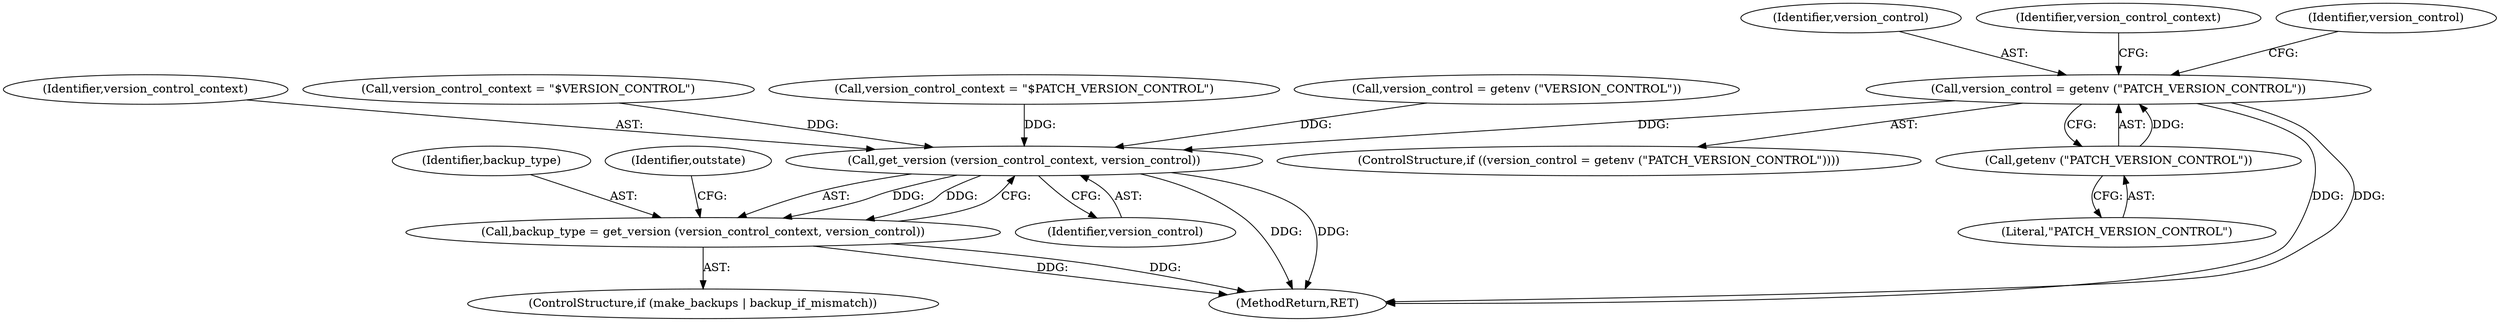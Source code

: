 digraph "0_savannah_17953b5893f7c9835f0dd2a704ba04e0371d2cbd@API" {
"1000242" [label="(Call,version_control = getenv (\"PATCH_VERSION_CONTROL\"))"];
"1000244" [label="(Call,getenv (\"PATCH_VERSION_CONTROL\"))"];
"1000280" [label="(Call,get_version (version_control_context, version_control))"];
"1000278" [label="(Call,backup_type = get_version (version_control_context, version_control))"];
"1000281" [label="(Identifier,version_control_context)"];
"1000255" [label="(Call,version_control_context = \"$VERSION_CONTROL\")"];
"1000243" [label="(Identifier,version_control)"];
"1000241" [label="(ControlStructure,if ((version_control = getenv (\"PATCH_VERSION_CONTROL\"))))"];
"1000244" [label="(Call,getenv (\"PATCH_VERSION_CONTROL\"))"];
"1000247" [label="(Identifier,version_control_context)"];
"1000280" [label="(Call,get_version (version_control_context, version_control))"];
"1000278" [label="(Call,backup_type = get_version (version_control_context, version_control))"];
"1000246" [label="(Call,version_control_context = \"$PATCH_VERSION_CONTROL\")"];
"1000279" [label="(Identifier,backup_type)"];
"1000251" [label="(Call,version_control = getenv (\"VERSION_CONTROL\"))"];
"1000285" [label="(Identifier,outstate)"];
"1000245" [label="(Literal,\"PATCH_VERSION_CONTROL\")"];
"1000242" [label="(Call,version_control = getenv (\"PATCH_VERSION_CONTROL\"))"];
"1000282" [label="(Identifier,version_control)"];
"1000311" [label="(MethodReturn,RET)"];
"1000274" [label="(ControlStructure,if (make_backups | backup_if_mismatch))"];
"1000252" [label="(Identifier,version_control)"];
"1000242" -> "1000241"  [label="AST: "];
"1000242" -> "1000244"  [label="CFG: "];
"1000243" -> "1000242"  [label="AST: "];
"1000244" -> "1000242"  [label="AST: "];
"1000247" -> "1000242"  [label="CFG: "];
"1000252" -> "1000242"  [label="CFG: "];
"1000242" -> "1000311"  [label="DDG: "];
"1000242" -> "1000311"  [label="DDG: "];
"1000244" -> "1000242"  [label="DDG: "];
"1000242" -> "1000280"  [label="DDG: "];
"1000244" -> "1000245"  [label="CFG: "];
"1000245" -> "1000244"  [label="AST: "];
"1000280" -> "1000278"  [label="AST: "];
"1000280" -> "1000282"  [label="CFG: "];
"1000281" -> "1000280"  [label="AST: "];
"1000282" -> "1000280"  [label="AST: "];
"1000278" -> "1000280"  [label="CFG: "];
"1000280" -> "1000311"  [label="DDG: "];
"1000280" -> "1000311"  [label="DDG: "];
"1000280" -> "1000278"  [label="DDG: "];
"1000280" -> "1000278"  [label="DDG: "];
"1000255" -> "1000280"  [label="DDG: "];
"1000246" -> "1000280"  [label="DDG: "];
"1000251" -> "1000280"  [label="DDG: "];
"1000278" -> "1000274"  [label="AST: "];
"1000279" -> "1000278"  [label="AST: "];
"1000285" -> "1000278"  [label="CFG: "];
"1000278" -> "1000311"  [label="DDG: "];
"1000278" -> "1000311"  [label="DDG: "];
}
